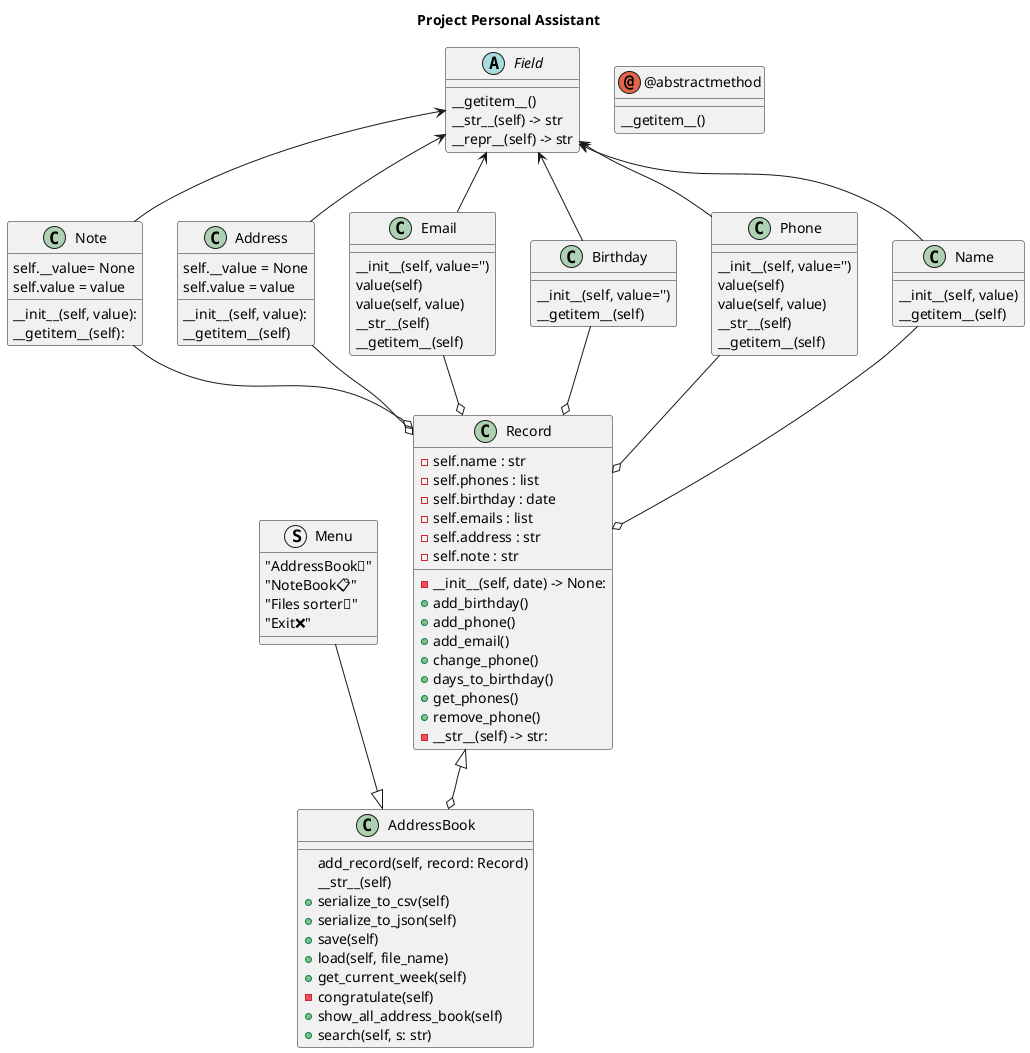 @startuml
title Project Personal Assistant
struct "Menu" as Menu{
    "AddressBook📒"
    "NoteBook📋"
    "Files sorter📂"
    "Exit❌"
}

Menu --|> AddressBook
abstract class "Field" as Field {
    __getitem__()
    __str__(self) -> str
    __repr__(self) -> str
    }
annotation @abstractmethod {
    __getitem__()
    }
together{
    class "Name" as Name{
        __init__(self, value)
        __getitem__(self)
        }
    class "Phone" as  Phone{
        __init__(self, value='')
        value(self)
        value(self, value)
        __str__(self)
        __getitem__(self)
        }
    class "Birthday" as  Birthday{
        __init__(self, value='')
        __getitem__(self)
        }
    class "Email" as Email{
        __init__(self, value='')
        value(self)
        value(self, value)
        __str__(self)
        __getitem__(self)
        }
    class "Address" as  Address{
        __init__(self, value):
        self.__value = None
        self.value = value
        __getitem__(self)
        }
    class "Note" as  Note{
        __init__(self, value):
        self.__value= None
        self.value = value
        __getitem__(self):
        }
    }
class "Record" as Record{
    -__init__(self, date) -> None:

    -self.name : str
    -self.phones : list
    -self.birthday : date
    -self.emails : list
    -self.address : str
    -self.note : str
    +add_birthday()
    +add_phone()
    +add_email()
    +change_phone()
    +days_to_birthday()
    +get_phones()
    +remove_phone()
    -__str__(self) -> str:
    }
class "AddressBook" as AddressBook{
    add_record(self, record: Record)
    __str__(self)
    +serialize_to_csv(self)
    +serialize_to_json(self)
    +save(self)
    +load(self, file_name)
    +get_current_week(self)
    -congratulate(self)
    +show_all_address_book(self)
    +search(self, s: str)
    }
    Name --o Record
    Phone --o Record
    Birthday --o Record
    Email --o Record
    Address --o Record
    Note --o Record

    Record<|--o AddressBook

    Field <-- Name
    Field <-- Phone
    Field <-- Birthday
    Field <-- Email
    Field <-- Address
    Field <-- Note
@enduml
